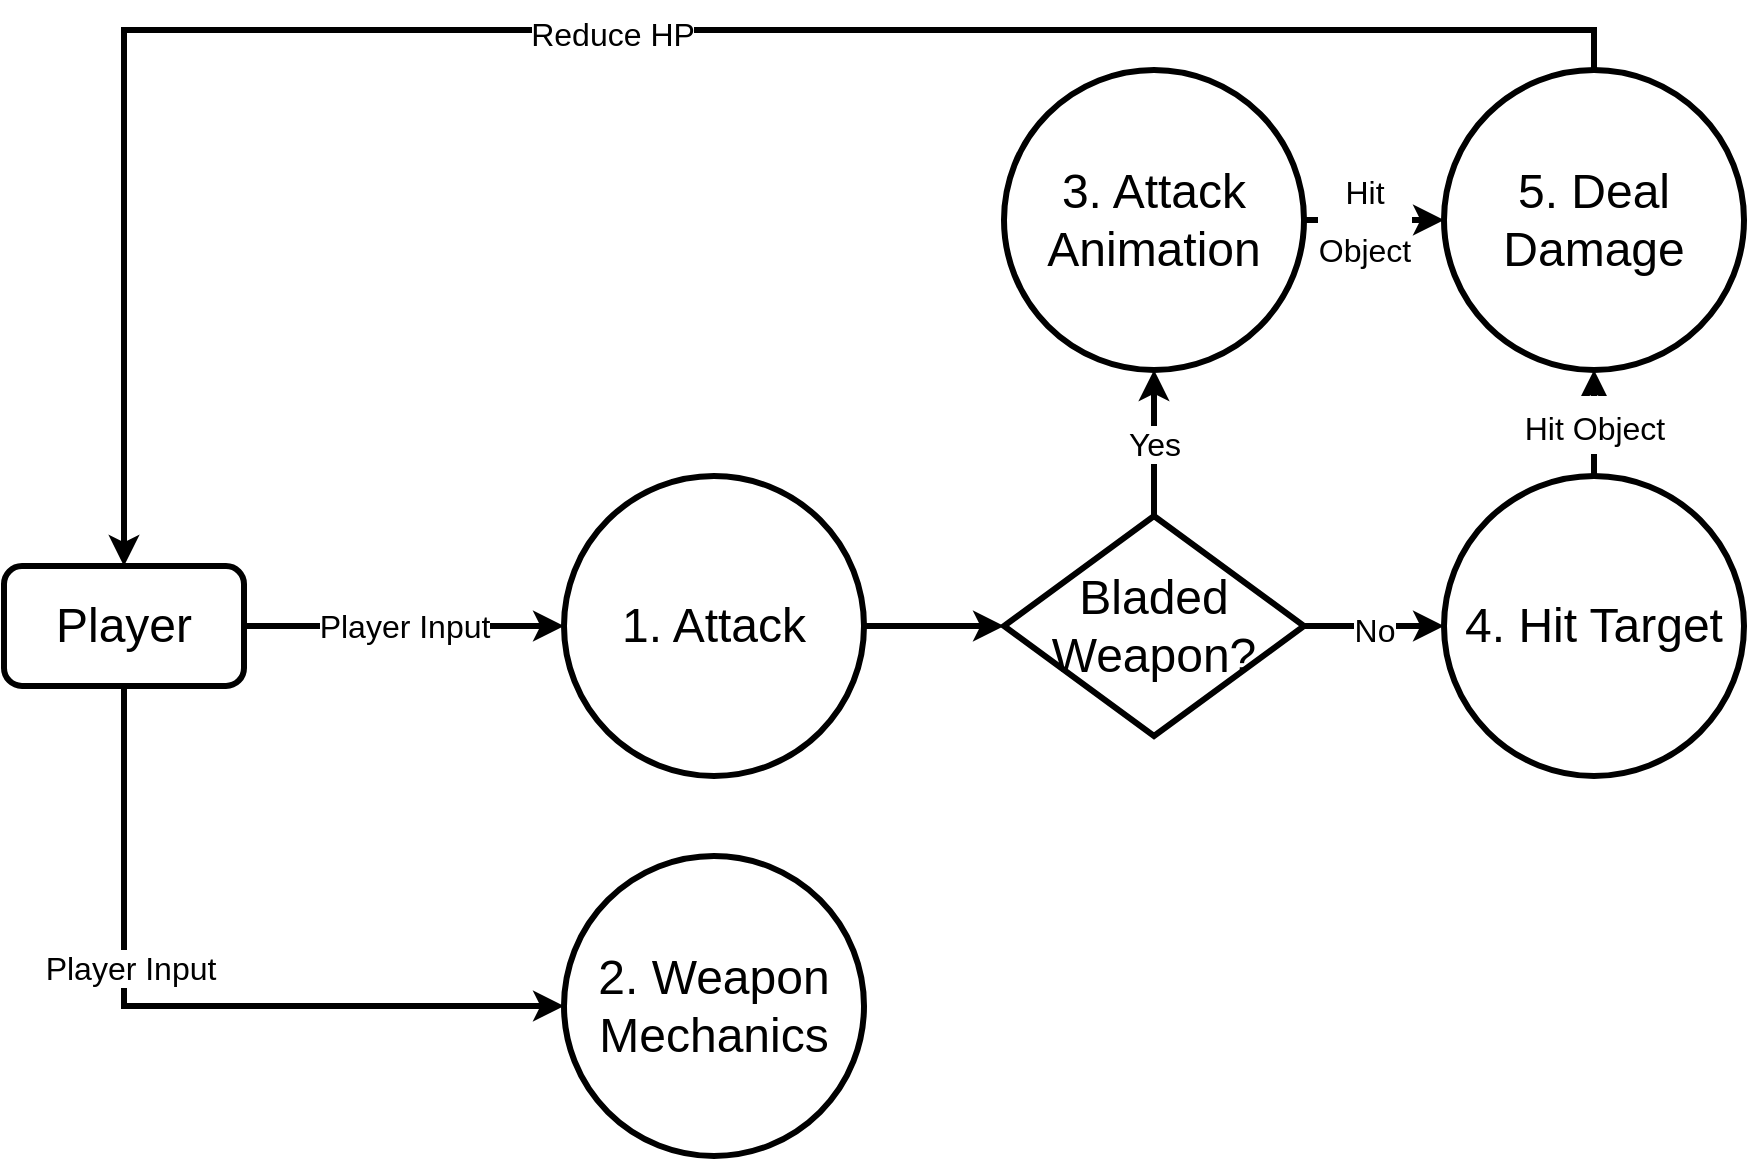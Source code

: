 <mxfile version="17.0.0" type="github">
  <diagram id="NU3_bvbXT5h20EgUqwco" name="Page-1">
    <mxGraphModel dx="1240" dy="1743" grid="1" gridSize="10" guides="1" tooltips="1" connect="1" arrows="1" fold="1" page="1" pageScale="1" pageWidth="850" pageHeight="1100" math="0" shadow="0">
      <root>
        <mxCell id="0" />
        <mxCell id="1" parent="0" />
        <mxCell id="2rs7e-YseNgkPCsbFFX2-1" value="&lt;font style=&quot;font-size: 16px&quot;&gt;Player Input&lt;/font&gt;" style="edgeStyle=orthogonalEdgeStyle;rounded=0;orthogonalLoop=1;jettySize=auto;html=1;exitX=1;exitY=0.5;exitDx=0;exitDy=0;entryX=0;entryY=0.5;entryDx=0;entryDy=0;strokeWidth=3;" edge="1" parent="1" source="2rs7e-YseNgkPCsbFFX2-6" target="2rs7e-YseNgkPCsbFFX2-3">
          <mxGeometry relative="1" as="geometry">
            <mxPoint as="offset" />
          </mxGeometry>
        </mxCell>
        <mxCell id="2rs7e-YseNgkPCsbFFX2-11" style="edgeStyle=orthogonalEdgeStyle;rounded=0;orthogonalLoop=1;jettySize=auto;html=1;exitX=1;exitY=0.5;exitDx=0;exitDy=0;entryX=0;entryY=0.5;entryDx=0;entryDy=0;fontSize=24;strokeWidth=3;" edge="1" parent="1" source="2rs7e-YseNgkPCsbFFX2-3" target="2rs7e-YseNgkPCsbFFX2-10">
          <mxGeometry relative="1" as="geometry" />
        </mxCell>
        <mxCell id="2rs7e-YseNgkPCsbFFX2-3" value="&lt;div&gt;1. Attack&lt;/div&gt;" style="ellipse;whiteSpace=wrap;html=1;aspect=fixed;fontSize=24;strokeWidth=3;" vertex="1" parent="1">
          <mxGeometry x="330" y="200" width="150" height="150" as="geometry" />
        </mxCell>
        <mxCell id="2rs7e-YseNgkPCsbFFX2-22" style="edgeStyle=orthogonalEdgeStyle;rounded=0;orthogonalLoop=1;jettySize=auto;html=1;exitX=0.5;exitY=1;exitDx=0;exitDy=0;entryX=0;entryY=0.5;entryDx=0;entryDy=0;fontSize=16;strokeWidth=3;" edge="1" parent="1" source="2rs7e-YseNgkPCsbFFX2-6" target="2rs7e-YseNgkPCsbFFX2-8">
          <mxGeometry relative="1" as="geometry" />
        </mxCell>
        <mxCell id="2rs7e-YseNgkPCsbFFX2-23" value="Player Input" style="edgeLabel;html=1;align=center;verticalAlign=middle;resizable=0;points=[];fontSize=16;" vertex="1" connectable="0" parent="2rs7e-YseNgkPCsbFFX2-22">
          <mxGeometry x="-0.258" y="3" relative="1" as="geometry">
            <mxPoint as="offset" />
          </mxGeometry>
        </mxCell>
        <mxCell id="2rs7e-YseNgkPCsbFFX2-6" value="&lt;font style=&quot;font-size: 24px&quot;&gt;Player&lt;/font&gt;" style="rounded=1;whiteSpace=wrap;html=1;strokeWidth=3;" vertex="1" parent="1">
          <mxGeometry x="50" y="245" width="120" height="60" as="geometry" />
        </mxCell>
        <mxCell id="2rs7e-YseNgkPCsbFFX2-8" value="&lt;div&gt;2. Weapon Mechanics&lt;br&gt;&lt;/div&gt;" style="ellipse;whiteSpace=wrap;html=1;aspect=fixed;fontSize=24;strokeWidth=3;" vertex="1" parent="1">
          <mxGeometry x="330" y="390" width="150" height="150" as="geometry" />
        </mxCell>
        <mxCell id="2rs7e-YseNgkPCsbFFX2-15" value="&lt;font style=&quot;font-size: 16px&quot;&gt;No&lt;/font&gt;" style="edgeStyle=orthogonalEdgeStyle;rounded=0;orthogonalLoop=1;jettySize=auto;html=1;exitX=1;exitY=0.5;exitDx=0;exitDy=0;entryX=0;entryY=0.5;entryDx=0;entryDy=0;fontSize=24;strokeWidth=3;" edge="1" parent="1" source="2rs7e-YseNgkPCsbFFX2-10" target="2rs7e-YseNgkPCsbFFX2-13">
          <mxGeometry relative="1" as="geometry" />
        </mxCell>
        <mxCell id="2rs7e-YseNgkPCsbFFX2-16" value="Yes" style="edgeStyle=orthogonalEdgeStyle;rounded=0;orthogonalLoop=1;jettySize=auto;html=1;exitX=0.5;exitY=0;exitDx=0;exitDy=0;entryX=0.5;entryY=1;entryDx=0;entryDy=0;fontSize=16;strokeWidth=3;" edge="1" parent="1" source="2rs7e-YseNgkPCsbFFX2-10" target="2rs7e-YseNgkPCsbFFX2-12">
          <mxGeometry relative="1" as="geometry" />
        </mxCell>
        <mxCell id="2rs7e-YseNgkPCsbFFX2-10" value="Bladed Weapon?" style="rhombus;whiteSpace=wrap;html=1;strokeWidth=3;fontSize=24;" vertex="1" parent="1">
          <mxGeometry x="550" y="220" width="150" height="110" as="geometry" />
        </mxCell>
        <mxCell id="2rs7e-YseNgkPCsbFFX2-19" value="&lt;div&gt;&lt;font style=&quot;font-size: 16px&quot;&gt;Hit &lt;br&gt;&lt;/font&gt;&lt;/div&gt;&lt;div&gt;&lt;font style=&quot;font-size: 16px&quot;&gt;Object&lt;/font&gt;&lt;/div&gt;" style="edgeStyle=orthogonalEdgeStyle;rounded=0;orthogonalLoop=1;jettySize=auto;html=1;exitX=1;exitY=0.5;exitDx=0;exitDy=0;fontSize=24;strokeWidth=3;" edge="1" parent="1">
          <mxGeometry x="-0.143" y="2" relative="1" as="geometry">
            <mxPoint x="700.0" y="72" as="sourcePoint" />
            <mxPoint x="770" y="72" as="targetPoint" />
            <mxPoint as="offset" />
          </mxGeometry>
        </mxCell>
        <mxCell id="2rs7e-YseNgkPCsbFFX2-12" value="&lt;div&gt;3. Attack&lt;/div&gt;&lt;div&gt;Animation&lt;br&gt;&lt;/div&gt;" style="ellipse;whiteSpace=wrap;html=1;aspect=fixed;fontSize=24;strokeWidth=3;" vertex="1" parent="1">
          <mxGeometry x="550" y="-3" width="150" height="150" as="geometry" />
        </mxCell>
        <mxCell id="2rs7e-YseNgkPCsbFFX2-20" value="&lt;font style=&quot;font-size: 16px&quot;&gt;Hit Object&lt;/font&gt;" style="edgeStyle=orthogonalEdgeStyle;rounded=0;orthogonalLoop=1;jettySize=auto;html=1;exitX=0.5;exitY=0;exitDx=0;exitDy=0;entryX=0.5;entryY=1;entryDx=0;entryDy=0;fontSize=24;strokeWidth=3;" edge="1" parent="1" source="2rs7e-YseNgkPCsbFFX2-13" target="2rs7e-YseNgkPCsbFFX2-18">
          <mxGeometry relative="1" as="geometry" />
        </mxCell>
        <mxCell id="2rs7e-YseNgkPCsbFFX2-13" value="&lt;div&gt;4. Hit Target&lt;br&gt;&lt;/div&gt;" style="ellipse;whiteSpace=wrap;html=1;aspect=fixed;fontSize=24;strokeWidth=3;" vertex="1" parent="1">
          <mxGeometry x="770" y="200" width="150" height="150" as="geometry" />
        </mxCell>
        <mxCell id="2rs7e-YseNgkPCsbFFX2-21" value="&lt;font style=&quot;font-size: 16px&quot;&gt;Reduce HP&lt;/font&gt;" style="edgeStyle=orthogonalEdgeStyle;rounded=0;orthogonalLoop=1;jettySize=auto;html=1;exitX=0.5;exitY=0;exitDx=0;exitDy=0;fontSize=24;strokeWidth=3;" edge="1" parent="1" source="2rs7e-YseNgkPCsbFFX2-18" target="2rs7e-YseNgkPCsbFFX2-6">
          <mxGeometry relative="1" as="geometry" />
        </mxCell>
        <mxCell id="2rs7e-YseNgkPCsbFFX2-18" value="&lt;div&gt;5. Deal Damage&lt;br&gt;&lt;/div&gt;" style="ellipse;whiteSpace=wrap;html=1;aspect=fixed;fontSize=24;strokeWidth=3;" vertex="1" parent="1">
          <mxGeometry x="770" y="-3" width="150" height="150" as="geometry" />
        </mxCell>
      </root>
    </mxGraphModel>
  </diagram>
</mxfile>
